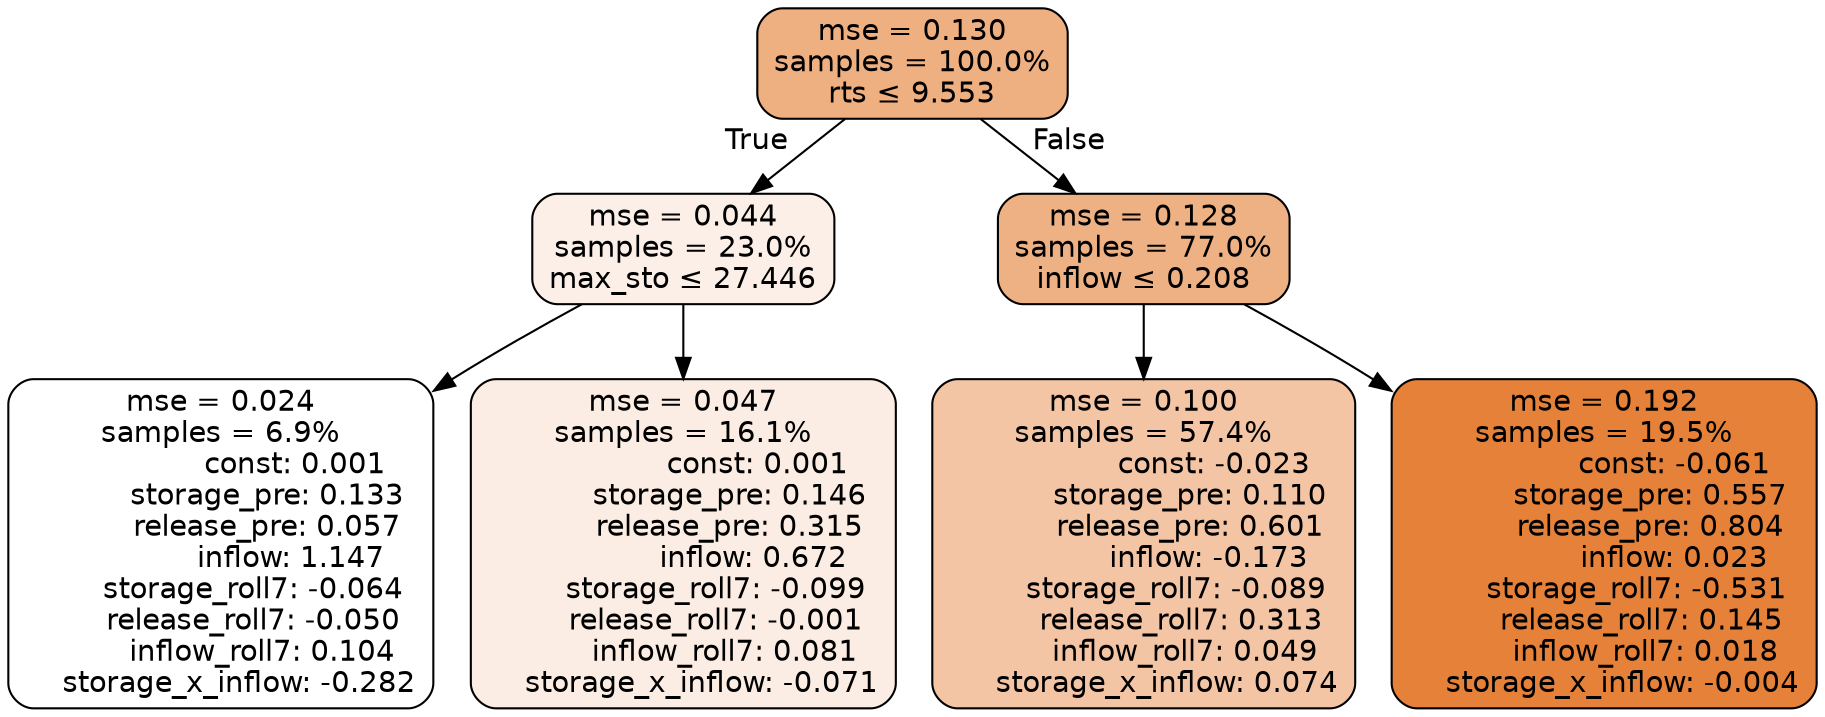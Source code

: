 digraph tree {
bgcolor="transparent"
node [shape=rectangle, style="filled, rounded", color="black", fontname=helvetica] ;
edge [fontname=helvetica] ;
	"0" [label="mse = 0.130
samples = 100.0%
rts &le; 9.553", fillcolor="#eeaf81"]
	"1" [label="mse = 0.044
samples = 23.0%
max_sto &le; 27.446", fillcolor="#fbefe7"]
	"2" [label="mse = 0.024
samples = 6.9%
                const: 0.001
          storage_pre: 0.133
          release_pre: 0.057
               inflow: 1.147
       storage_roll7: -0.064
       release_roll7: -0.050
         inflow_roll7: 0.104
    storage_x_inflow: -0.282", fillcolor="#ffffff"]
	"3" [label="mse = 0.047
samples = 16.1%
                const: 0.001
          storage_pre: 0.146
          release_pre: 0.315
               inflow: 0.672
       storage_roll7: -0.099
       release_roll7: -0.001
         inflow_roll7: 0.081
    storage_x_inflow: -0.071", fillcolor="#fbede3"]
	"4" [label="mse = 0.128
samples = 77.0%
inflow &le; 0.208", fillcolor="#eeb184"]
	"5" [label="mse = 0.100
samples = 57.4%
               const: -0.023
          storage_pre: 0.110
          release_pre: 0.601
              inflow: -0.173
       storage_roll7: -0.089
        release_roll7: 0.313
         inflow_roll7: 0.049
     storage_x_inflow: 0.074", fillcolor="#f3c5a5"]
	"6" [label="mse = 0.192
samples = 19.5%
               const: -0.061
          storage_pre: 0.557
          release_pre: 0.804
               inflow: 0.023
       storage_roll7: -0.531
        release_roll7: 0.145
         inflow_roll7: 0.018
    storage_x_inflow: -0.004", fillcolor="#e58139"]

	"0" -> "1" [labeldistance=2.5, labelangle=45, headlabel="True"]
	"1" -> "2"
	"1" -> "3"
	"0" -> "4" [labeldistance=2.5, labelangle=-45, headlabel="False"]
	"4" -> "5"
	"4" -> "6"
}